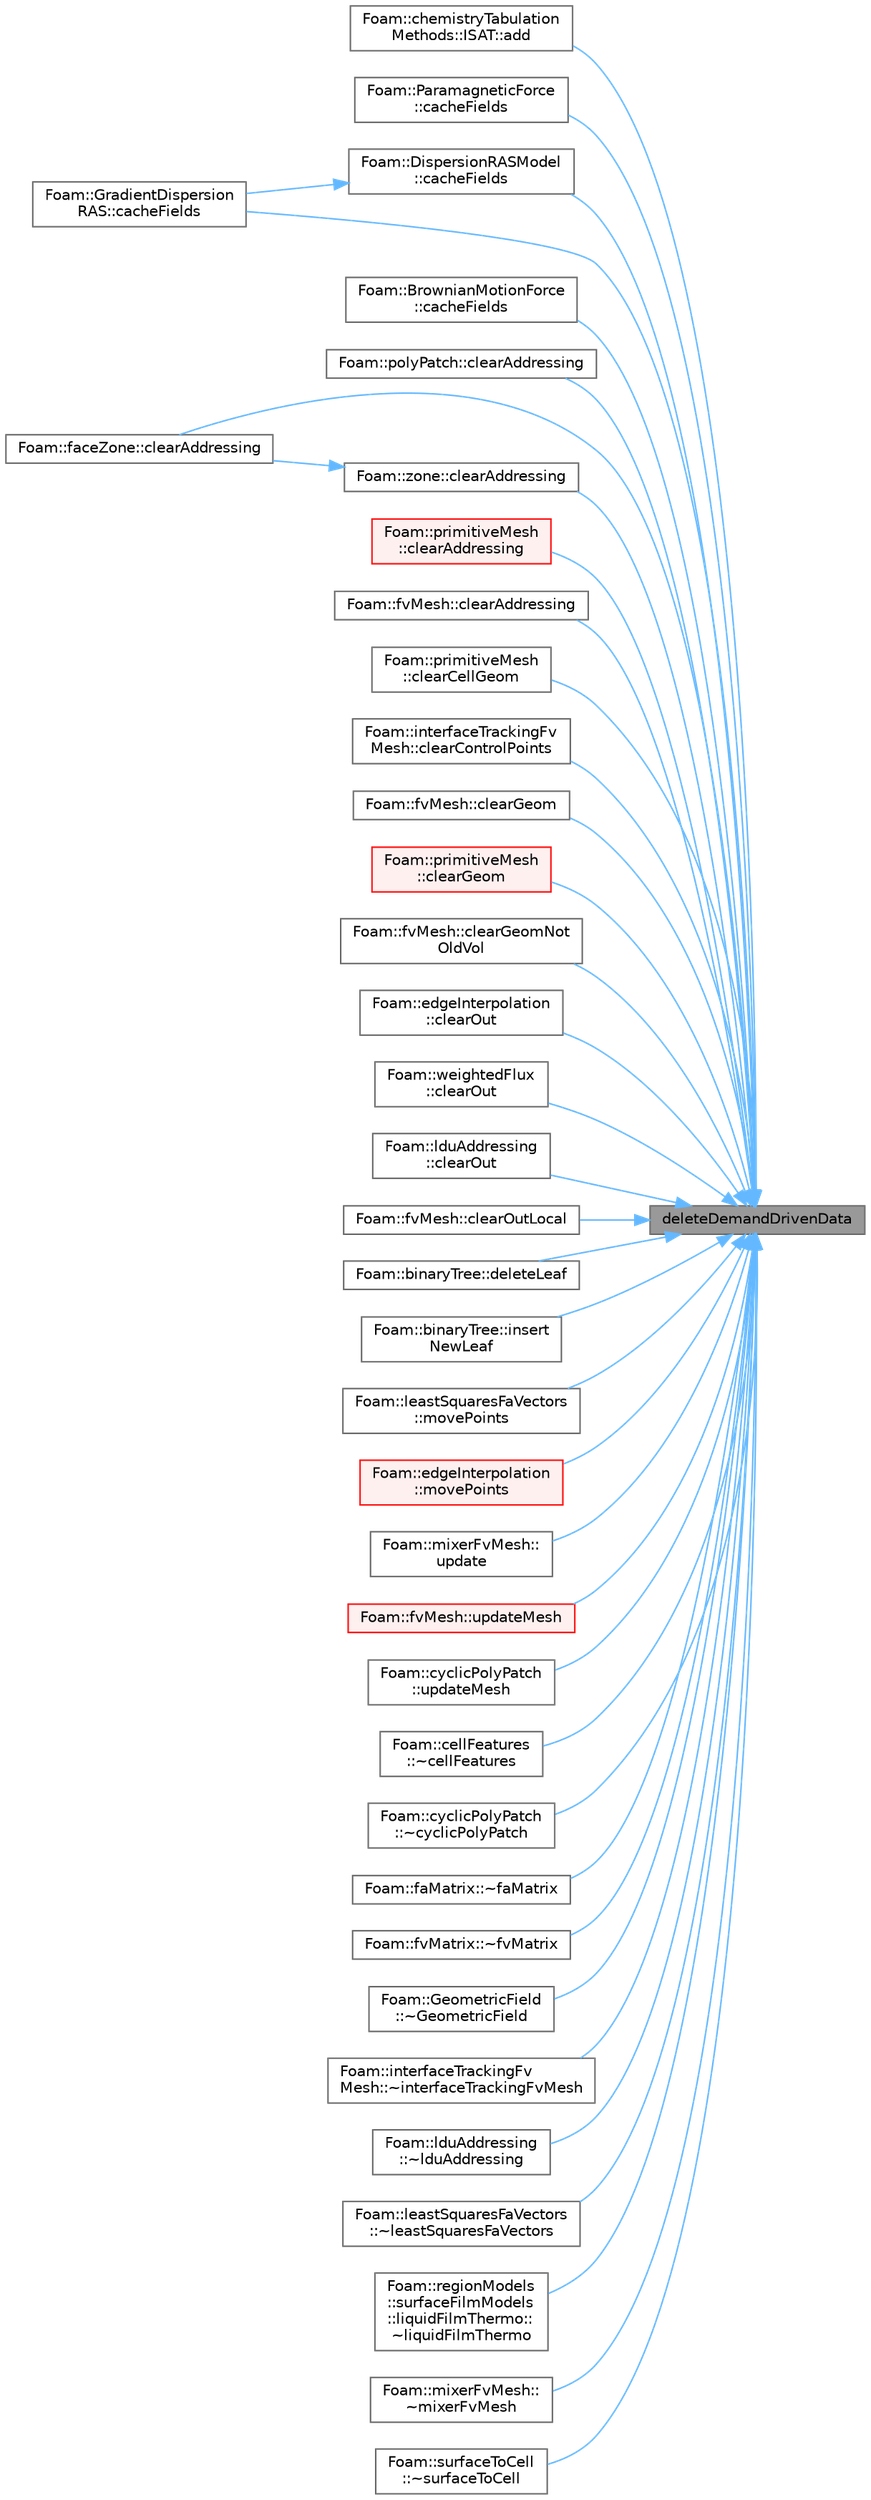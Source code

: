 digraph "deleteDemandDrivenData"
{
 // LATEX_PDF_SIZE
  bgcolor="transparent";
  edge [fontname=Helvetica,fontsize=10,labelfontname=Helvetica,labelfontsize=10];
  node [fontname=Helvetica,fontsize=10,shape=box,height=0.2,width=0.4];
  rankdir="RL";
  Node1 [id="Node000001",label="deleteDemandDrivenData",height=0.2,width=0.4,color="gray40", fillcolor="grey60", style="filled", fontcolor="black",tooltip=" "];
  Node1 -> Node2 [id="edge1_Node000001_Node000002",dir="back",color="steelblue1",style="solid",tooltip=" "];
  Node2 [id="Node000002",label="Foam::chemistryTabulation\lMethods::ISAT::add",height=0.2,width=0.4,color="grey40", fillcolor="white", style="filled",URL="$classFoam_1_1chemistryTabulationMethods_1_1ISAT.html#a0d1be108f9a7008607121e8d3caa74d0",tooltip=" "];
  Node1 -> Node3 [id="edge2_Node000001_Node000003",dir="back",color="steelblue1",style="solid",tooltip=" "];
  Node3 [id="Node000003",label="Foam::ParamagneticForce\l::cacheFields",height=0.2,width=0.4,color="grey40", fillcolor="white", style="filled",URL="$classFoam_1_1ParamagneticForce.html#a6005414ac27ae3e0b5a783ba216c1906",tooltip=" "];
  Node1 -> Node4 [id="edge3_Node000001_Node000004",dir="back",color="steelblue1",style="solid",tooltip=" "];
  Node4 [id="Node000004",label="Foam::DispersionRASModel\l::cacheFields",height=0.2,width=0.4,color="grey40", fillcolor="white", style="filled",URL="$classFoam_1_1DispersionRASModel.html#a6005414ac27ae3e0b5a783ba216c1906",tooltip=" "];
  Node4 -> Node5 [id="edge4_Node000004_Node000005",dir="back",color="steelblue1",style="solid",tooltip=" "];
  Node5 [id="Node000005",label="Foam::GradientDispersion\lRAS::cacheFields",height=0.2,width=0.4,color="grey40", fillcolor="white", style="filled",URL="$classFoam_1_1GradientDispersionRAS.html#a6005414ac27ae3e0b5a783ba216c1906",tooltip=" "];
  Node1 -> Node5 [id="edge5_Node000001_Node000005",dir="back",color="steelblue1",style="solid",tooltip=" "];
  Node1 -> Node6 [id="edge6_Node000001_Node000006",dir="back",color="steelblue1",style="solid",tooltip=" "];
  Node6 [id="Node000006",label="Foam::BrownianMotionForce\l::cacheFields",height=0.2,width=0.4,color="grey40", fillcolor="white", style="filled",URL="$classFoam_1_1BrownianMotionForce.html#a6005414ac27ae3e0b5a783ba216c1906",tooltip=" "];
  Node1 -> Node7 [id="edge7_Node000001_Node000007",dir="back",color="steelblue1",style="solid",tooltip=" "];
  Node7 [id="Node000007",label="Foam::polyPatch::clearAddressing",height=0.2,width=0.4,color="grey40", fillcolor="white", style="filled",URL="$classFoam_1_1polyPatch.html#aac1ee7169044dccb262b78097d6ab1a8",tooltip=" "];
  Node1 -> Node8 [id="edge8_Node000001_Node000008",dir="back",color="steelblue1",style="solid",tooltip=" "];
  Node8 [id="Node000008",label="Foam::faceZone::clearAddressing",height=0.2,width=0.4,color="grey40", fillcolor="white", style="filled",URL="$classFoam_1_1faceZone.html#aac1ee7169044dccb262b78097d6ab1a8",tooltip=" "];
  Node1 -> Node9 [id="edge9_Node000001_Node000009",dir="back",color="steelblue1",style="solid",tooltip=" "];
  Node9 [id="Node000009",label="Foam::zone::clearAddressing",height=0.2,width=0.4,color="grey40", fillcolor="white", style="filled",URL="$classFoam_1_1zone.html#aac1ee7169044dccb262b78097d6ab1a8",tooltip=" "];
  Node9 -> Node8 [id="edge10_Node000009_Node000008",dir="back",color="steelblue1",style="solid",tooltip=" "];
  Node1 -> Node10 [id="edge11_Node000001_Node000010",dir="back",color="steelblue1",style="solid",tooltip=" "];
  Node10 [id="Node000010",label="Foam::primitiveMesh\l::clearAddressing",height=0.2,width=0.4,color="red", fillcolor="#FFF0F0", style="filled",URL="$classFoam_1_1primitiveMesh.html#aac1ee7169044dccb262b78097d6ab1a8",tooltip=" "];
  Node1 -> Node12 [id="edge12_Node000001_Node000012",dir="back",color="steelblue1",style="solid",tooltip=" "];
  Node12 [id="Node000012",label="Foam::fvMesh::clearAddressing",height=0.2,width=0.4,color="grey40", fillcolor="white", style="filled",URL="$classFoam_1_1fvMesh.html#a8a149df33631d5e24b40326fe83b0f43",tooltip=" "];
  Node1 -> Node13 [id="edge13_Node000001_Node000013",dir="back",color="steelblue1",style="solid",tooltip=" "];
  Node13 [id="Node000013",label="Foam::primitiveMesh\l::clearCellGeom",height=0.2,width=0.4,color="grey40", fillcolor="white", style="filled",URL="$classFoam_1_1primitiveMesh.html#ab5b04be03fd77c0ad936757f4db58ef5",tooltip=" "];
  Node1 -> Node14 [id="edge14_Node000001_Node000014",dir="back",color="steelblue1",style="solid",tooltip=" "];
  Node14 [id="Node000014",label="Foam::interfaceTrackingFv\lMesh::clearControlPoints",height=0.2,width=0.4,color="grey40", fillcolor="white", style="filled",URL="$classFoam_1_1interfaceTrackingFvMesh.html#af907d24a8dd7b9255ffada3bd29c2ab1",tooltip=" "];
  Node1 -> Node15 [id="edge15_Node000001_Node000015",dir="back",color="steelblue1",style="solid",tooltip=" "];
  Node15 [id="Node000015",label="Foam::fvMesh::clearGeom",height=0.2,width=0.4,color="grey40", fillcolor="white", style="filled",URL="$classFoam_1_1fvMesh.html#a499a7f858dc495c47b618e168fec6372",tooltip=" "];
  Node1 -> Node16 [id="edge16_Node000001_Node000016",dir="back",color="steelblue1",style="solid",tooltip=" "];
  Node16 [id="Node000016",label="Foam::primitiveMesh\l::clearGeom",height=0.2,width=0.4,color="red", fillcolor="#FFF0F0", style="filled",URL="$classFoam_1_1primitiveMesh.html#a499a7f858dc495c47b618e168fec6372",tooltip=" "];
  Node1 -> Node27 [id="edge17_Node000001_Node000027",dir="back",color="steelblue1",style="solid",tooltip=" "];
  Node27 [id="Node000027",label="Foam::fvMesh::clearGeomNot\lOldVol",height=0.2,width=0.4,color="grey40", fillcolor="white", style="filled",URL="$classFoam_1_1fvMesh.html#a62fdbbe4c9d61595f0465498b1da46a9",tooltip=" "];
  Node1 -> Node28 [id="edge18_Node000001_Node000028",dir="back",color="steelblue1",style="solid",tooltip=" "];
  Node28 [id="Node000028",label="Foam::edgeInterpolation\l::clearOut",height=0.2,width=0.4,color="grey40", fillcolor="white", style="filled",URL="$classFoam_1_1edgeInterpolation.html#af320697688df08f1438d37a86bcaf25d",tooltip=" "];
  Node1 -> Node29 [id="edge19_Node000001_Node000029",dir="back",color="steelblue1",style="solid",tooltip=" "];
  Node29 [id="Node000029",label="Foam::weightedFlux\l::clearOut",height=0.2,width=0.4,color="grey40", fillcolor="white", style="filled",URL="$classFoam_1_1weightedFlux.html#af320697688df08f1438d37a86bcaf25d",tooltip=" "];
  Node1 -> Node30 [id="edge20_Node000001_Node000030",dir="back",color="steelblue1",style="solid",tooltip=" "];
  Node30 [id="Node000030",label="Foam::lduAddressing\l::clearOut",height=0.2,width=0.4,color="grey40", fillcolor="white", style="filled",URL="$classFoam_1_1lduAddressing.html#af320697688df08f1438d37a86bcaf25d",tooltip=" "];
  Node1 -> Node31 [id="edge21_Node000001_Node000031",dir="back",color="steelblue1",style="solid",tooltip=" "];
  Node31 [id="Node000031",label="Foam::fvMesh::clearOutLocal",height=0.2,width=0.4,color="grey40", fillcolor="white", style="filled",URL="$classFoam_1_1fvMesh.html#a531d3af1b084c367968a6532537f39e1",tooltip=" "];
  Node1 -> Node32 [id="edge22_Node000001_Node000032",dir="back",color="steelblue1",style="solid",tooltip=" "];
  Node32 [id="Node000032",label="Foam::binaryTree::deleteLeaf",height=0.2,width=0.4,color="grey40", fillcolor="white", style="filled",URL="$classFoam_1_1binaryTree.html#a34e14ab8adb817f77b69dff0d86b9717",tooltip=" "];
  Node1 -> Node33 [id="edge23_Node000001_Node000033",dir="back",color="steelblue1",style="solid",tooltip=" "];
  Node33 [id="Node000033",label="Foam::binaryTree::insert\lNewLeaf",height=0.2,width=0.4,color="grey40", fillcolor="white", style="filled",URL="$classFoam_1_1binaryTree.html#a6a9fb9b75027f332d3b2a44941d20a3b",tooltip=" "];
  Node1 -> Node34 [id="edge24_Node000001_Node000034",dir="back",color="steelblue1",style="solid",tooltip=" "];
  Node34 [id="Node000034",label="Foam::leastSquaresFaVectors\l::movePoints",height=0.2,width=0.4,color="grey40", fillcolor="white", style="filled",URL="$classFoam_1_1leastSquaresFaVectors.html#a049fe0a86e2c86b4c0bb5fe02583bea4",tooltip=" "];
  Node1 -> Node35 [id="edge25_Node000001_Node000035",dir="back",color="steelblue1",style="solid",tooltip=" "];
  Node35 [id="Node000035",label="Foam::edgeInterpolation\l::movePoints",height=0.2,width=0.4,color="red", fillcolor="#FFF0F0", style="filled",URL="$classFoam_1_1edgeInterpolation.html#a14a320cb603aa2027afda630ed172986",tooltip=" "];
  Node1 -> Node38 [id="edge26_Node000001_Node000038",dir="back",color="steelblue1",style="solid",tooltip=" "];
  Node38 [id="Node000038",label="Foam::mixerFvMesh::\lupdate",height=0.2,width=0.4,color="grey40", fillcolor="white", style="filled",URL="$classFoam_1_1mixerFvMesh.html#aa2aac016e2bf7b5bd2b271786c2791aa",tooltip=" "];
  Node1 -> Node39 [id="edge27_Node000001_Node000039",dir="back",color="steelblue1",style="solid",tooltip=" "];
  Node39 [id="Node000039",label="Foam::fvMesh::updateMesh",height=0.2,width=0.4,color="red", fillcolor="#FFF0F0", style="filled",URL="$classFoam_1_1fvMesh.html#a9c8cde0b192708d622d874f8cc2df66d",tooltip=" "];
  Node1 -> Node44 [id="edge28_Node000001_Node000044",dir="back",color="steelblue1",style="solid",tooltip=" "];
  Node44 [id="Node000044",label="Foam::cyclicPolyPatch\l::updateMesh",height=0.2,width=0.4,color="grey40", fillcolor="white", style="filled",URL="$classFoam_1_1cyclicPolyPatch.html#a06139aa7a91eeed82560f0c3d03d1845",tooltip=" "];
  Node1 -> Node45 [id="edge29_Node000001_Node000045",dir="back",color="steelblue1",style="solid",tooltip=" "];
  Node45 [id="Node000045",label="Foam::cellFeatures\l::~cellFeatures",height=0.2,width=0.4,color="grey40", fillcolor="white", style="filled",URL="$classFoam_1_1cellFeatures.html#a65f70a57be101402e9ffa05cdec287fa",tooltip=" "];
  Node1 -> Node46 [id="edge30_Node000001_Node000046",dir="back",color="steelblue1",style="solid",tooltip=" "];
  Node46 [id="Node000046",label="Foam::cyclicPolyPatch\l::~cyclicPolyPatch",height=0.2,width=0.4,color="grey40", fillcolor="white", style="filled",URL="$classFoam_1_1cyclicPolyPatch.html#ad1f3b9370cbbce7b9c8dfb249009db21",tooltip=" "];
  Node1 -> Node47 [id="edge31_Node000001_Node000047",dir="back",color="steelblue1",style="solid",tooltip=" "];
  Node47 [id="Node000047",label="Foam::faMatrix::~faMatrix",height=0.2,width=0.4,color="grey40", fillcolor="white", style="filled",URL="$classFoam_1_1faMatrix.html#a9d807d1b1c8d33296e1bfce0213fdc57",tooltip=" "];
  Node1 -> Node48 [id="edge32_Node000001_Node000048",dir="back",color="steelblue1",style="solid",tooltip=" "];
  Node48 [id="Node000048",label="Foam::fvMatrix::~fvMatrix",height=0.2,width=0.4,color="grey40", fillcolor="white", style="filled",URL="$classFoam_1_1fvMatrix.html#a5df9d9b8519b327a09188e67b13fbea1",tooltip=" "];
  Node1 -> Node49 [id="edge33_Node000001_Node000049",dir="back",color="steelblue1",style="solid",tooltip=" "];
  Node49 [id="Node000049",label="Foam::GeometricField\l::~GeometricField",height=0.2,width=0.4,color="grey40", fillcolor="white", style="filled",URL="$classFoam_1_1GeometricField.html#ab663e8962fece273154c59856e58368a",tooltip=" "];
  Node1 -> Node50 [id="edge34_Node000001_Node000050",dir="back",color="steelblue1",style="solid",tooltip=" "];
  Node50 [id="Node000050",label="Foam::interfaceTrackingFv\lMesh::~interfaceTrackingFvMesh",height=0.2,width=0.4,color="grey40", fillcolor="white", style="filled",URL="$classFoam_1_1interfaceTrackingFvMesh.html#abadee530ec6e821fcd0f0659792a452e",tooltip=" "];
  Node1 -> Node51 [id="edge35_Node000001_Node000051",dir="back",color="steelblue1",style="solid",tooltip=" "];
  Node51 [id="Node000051",label="Foam::lduAddressing\l::~lduAddressing",height=0.2,width=0.4,color="grey40", fillcolor="white", style="filled",URL="$classFoam_1_1lduAddressing.html#a5ad6bb0cbf3d497d339047f69f5baa4e",tooltip=" "];
  Node1 -> Node52 [id="edge36_Node000001_Node000052",dir="back",color="steelblue1",style="solid",tooltip=" "];
  Node52 [id="Node000052",label="Foam::leastSquaresFaVectors\l::~leastSquaresFaVectors",height=0.2,width=0.4,color="grey40", fillcolor="white", style="filled",URL="$classFoam_1_1leastSquaresFaVectors.html#aad37762a7678cc8fd1cd9f2f0c1a6777",tooltip=" "];
  Node1 -> Node53 [id="edge37_Node000001_Node000053",dir="back",color="steelblue1",style="solid",tooltip=" "];
  Node53 [id="Node000053",label="Foam::regionModels\l::surfaceFilmModels\l::liquidFilmThermo::\l~liquidFilmThermo",height=0.2,width=0.4,color="grey40", fillcolor="white", style="filled",URL="$classFoam_1_1regionModels_1_1surfaceFilmModels_1_1liquidFilmThermo.html#a80314d2c049aedaf23246c6311f43156",tooltip=" "];
  Node1 -> Node54 [id="edge38_Node000001_Node000054",dir="back",color="steelblue1",style="solid",tooltip=" "];
  Node54 [id="Node000054",label="Foam::mixerFvMesh::\l~mixerFvMesh",height=0.2,width=0.4,color="grey40", fillcolor="white", style="filled",URL="$classFoam_1_1mixerFvMesh.html#af1cfc67c141c822327c38a2cc56db4f3",tooltip=" "];
  Node1 -> Node55 [id="edge39_Node000001_Node000055",dir="back",color="steelblue1",style="solid",tooltip=" "];
  Node55 [id="Node000055",label="Foam::surfaceToCell\l::~surfaceToCell",height=0.2,width=0.4,color="grey40", fillcolor="white", style="filled",URL="$classFoam_1_1surfaceToCell.html#a4e871866bafae0fe9ee5647a8b4faab5",tooltip=" "];
}
